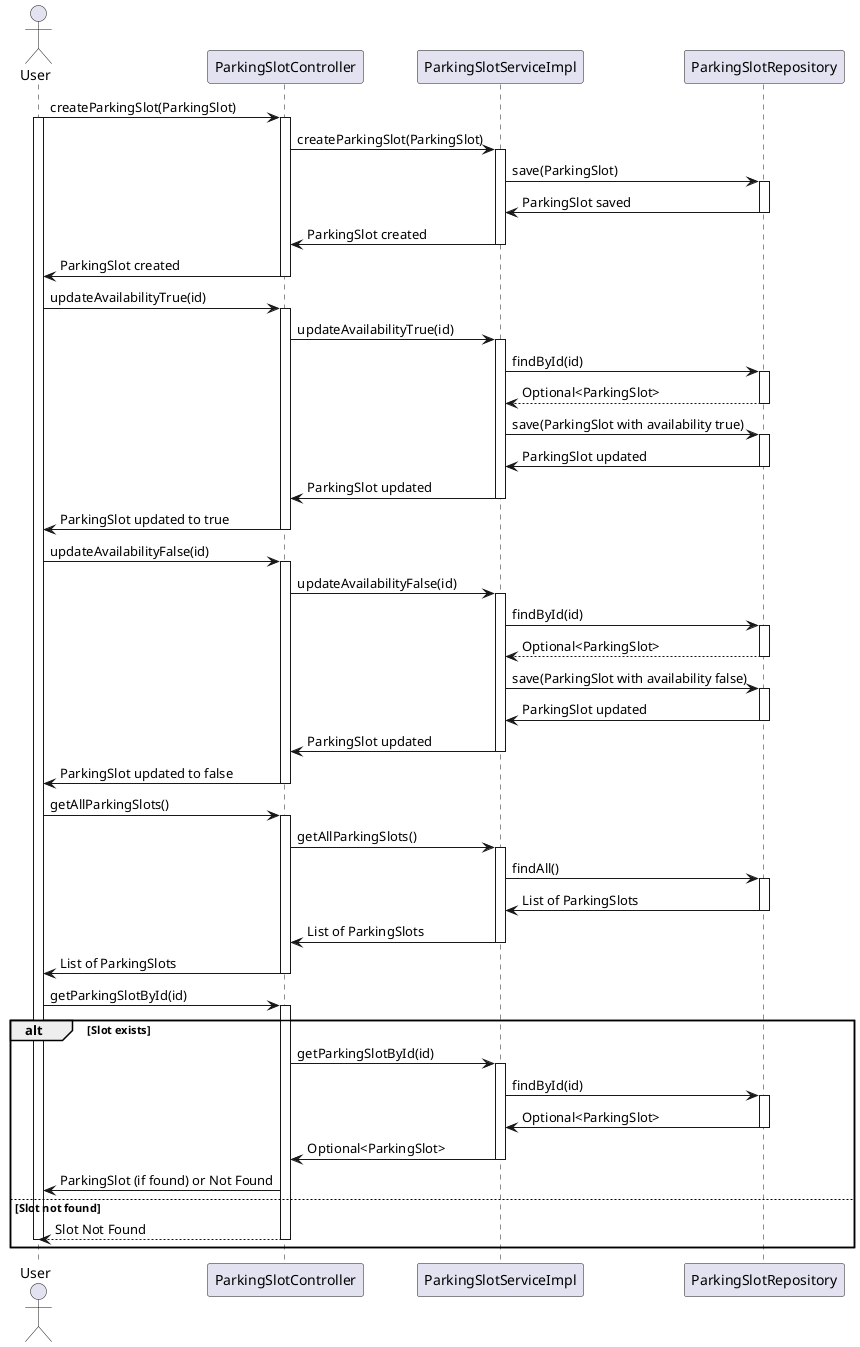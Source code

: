@startuml
actor User
participant ParkingSlotController
participant ParkingSlotServiceImpl
participant ParkingSlotRepository

User -> ParkingSlotController: createParkingSlot(ParkingSlot)
activate User
activate ParkingSlotController
ParkingSlotController -> ParkingSlotServiceImpl: createParkingSlot(ParkingSlot)
activate ParkingSlotServiceImpl
ParkingSlotServiceImpl -> ParkingSlotRepository: save(ParkingSlot)
activate ParkingSlotRepository
ParkingSlotRepository -> ParkingSlotServiceImpl: ParkingSlot saved
deactivate ParkingSlotRepository
ParkingSlotServiceImpl -> ParkingSlotController: ParkingSlot created
deactivate ParkingSlotServiceImpl
ParkingSlotController -> User: ParkingSlot created
deactivate ParkingSlotController

User -> ParkingSlotController: updateAvailabilityTrue(id)
activate ParkingSlotController
ParkingSlotController -> ParkingSlotServiceImpl: updateAvailabilityTrue(id)
activate ParkingSlotServiceImpl
ParkingSlotServiceImpl -> ParkingSlotRepository: findById(id)
activate ParkingSlotRepository
ParkingSlotRepository --> ParkingSlotServiceImpl: Optional<ParkingSlot>
deactivate ParkingSlotRepository
ParkingSlotServiceImpl -> ParkingSlotRepository: save(ParkingSlot with availability true)
activate ParkingSlotRepository
ParkingSlotRepository -> ParkingSlotServiceImpl: ParkingSlot updated
deactivate ParkingSlotRepository
ParkingSlotServiceImpl -> ParkingSlotController: ParkingSlot updated
deactivate ParkingSlotServiceImpl
ParkingSlotController -> User: ParkingSlot updated to true
deactivate ParkingSlotController

User -> ParkingSlotController: updateAvailabilityFalse(id)
activate ParkingSlotController
ParkingSlotController -> ParkingSlotServiceImpl: updateAvailabilityFalse(id)
activate ParkingSlotServiceImpl
ParkingSlotServiceImpl -> ParkingSlotRepository: findById(id)
activate ParkingSlotRepository
ParkingSlotRepository --> ParkingSlotServiceImpl: Optional<ParkingSlot>
deactivate ParkingSlotRepository
ParkingSlotServiceImpl -> ParkingSlotRepository: save(ParkingSlot with availability false)
activate ParkingSlotRepository
ParkingSlotRepository -> ParkingSlotServiceImpl: ParkingSlot updated
deactivate ParkingSlotRepository
ParkingSlotServiceImpl -> ParkingSlotController: ParkingSlot updated
deactivate ParkingSlotServiceImpl
ParkingSlotController -> User: ParkingSlot updated to false
deactivate ParkingSlotController

User -> ParkingSlotController: getAllParkingSlots()
activate ParkingSlotController
ParkingSlotController -> ParkingSlotServiceImpl: getAllParkingSlots()
activate ParkingSlotServiceImpl
ParkingSlotServiceImpl -> ParkingSlotRepository: findAll()
activate ParkingSlotRepository
ParkingSlotRepository -> ParkingSlotServiceImpl: List of ParkingSlots
deactivate ParkingSlotRepository
ParkingSlotServiceImpl -> ParkingSlotController: List of ParkingSlots
deactivate ParkingSlotServiceImpl
ParkingSlotController -> User: List of ParkingSlots
deactivate ParkingSlotController

User -> ParkingSlotController: getParkingSlotById(id)
activate ParkingSlotController
alt Slot exists
ParkingSlotController -> ParkingSlotServiceImpl: getParkingSlotById(id)
activate ParkingSlotServiceImpl
ParkingSlotServiceImpl -> ParkingSlotRepository: findById(id)
activate ParkingSlotRepository
ParkingSlotRepository -> ParkingSlotServiceImpl: Optional<ParkingSlot>
deactivate ParkingSlotRepository
ParkingSlotServiceImpl -> ParkingSlotController: Optional<ParkingSlot>
deactivate ParkingSlotServiceImpl
ParkingSlotController -> User: ParkingSlot (if found) or Not Found
else Slot not found
ParkingSlotController --> User: Slot Not Found
deactivate ParkingSlotController
deactivate User
end
@enduml